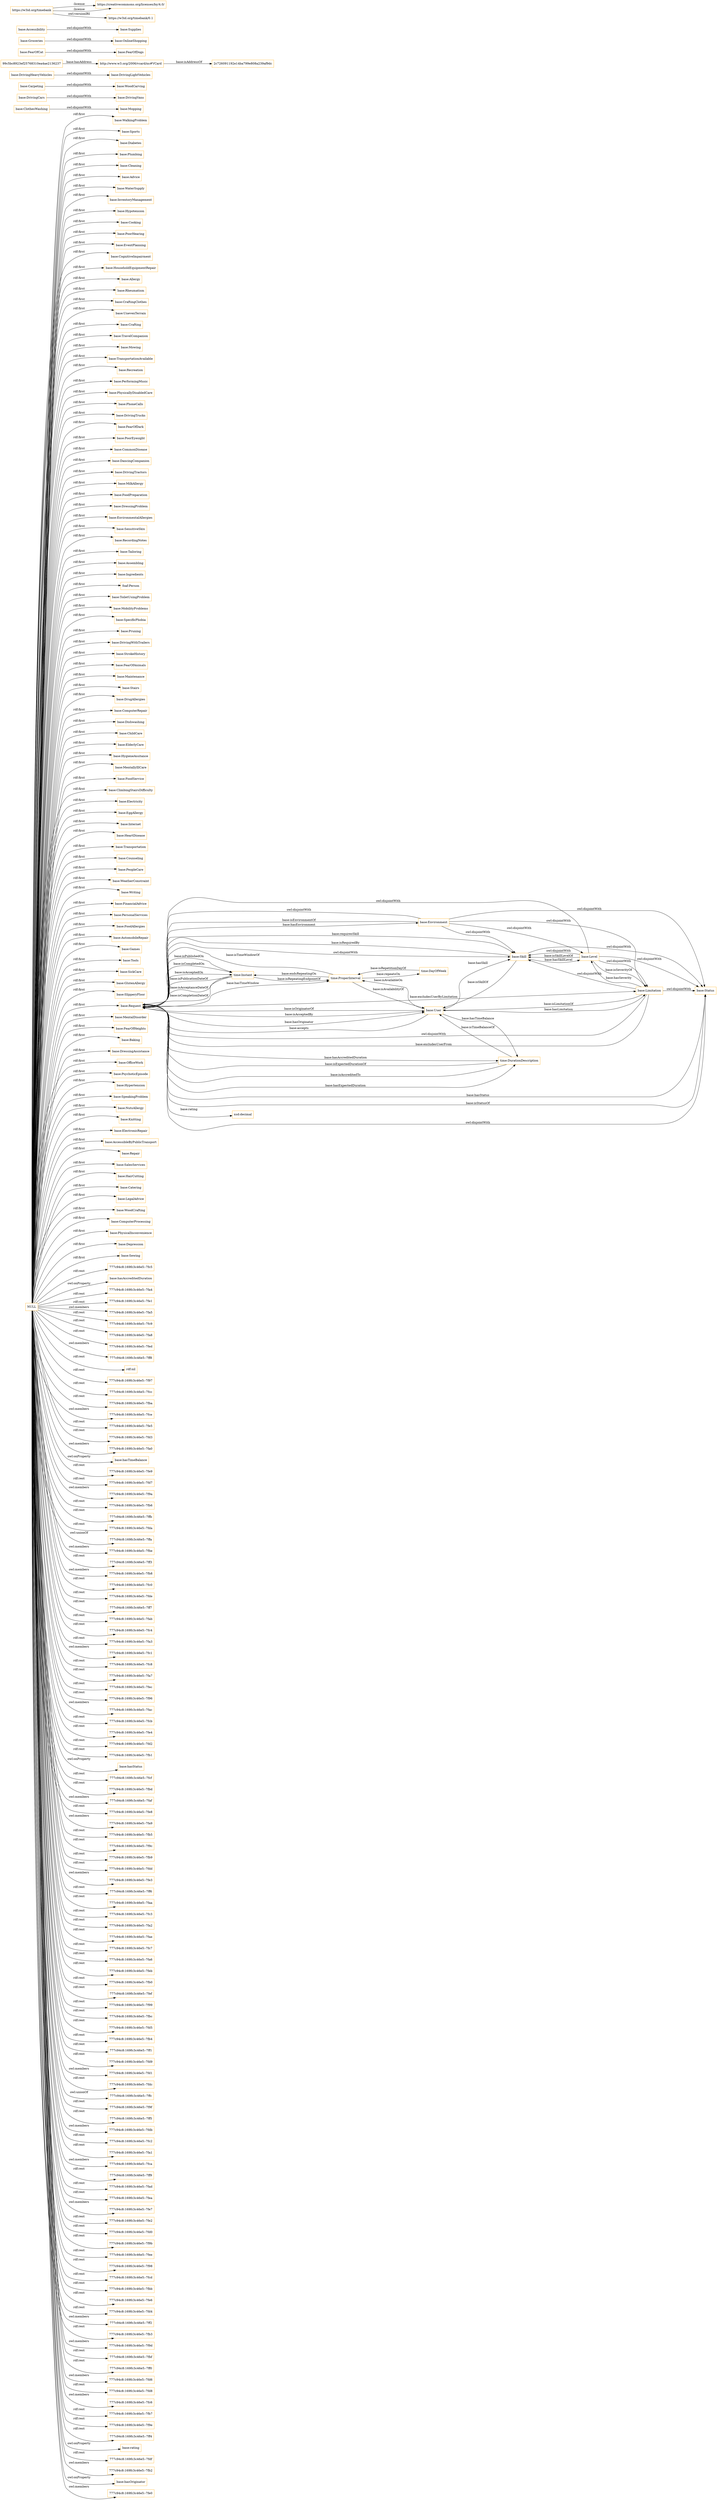 digraph ar2dtool_diagram { 
rankdir=LR;
size="1501"
node [shape = rectangle, color="orange"]; "base:WalkingProblem" "base:Sports" "base:Mopping" "base:Diabetes" "base:Plumbing" "base:Cleaning" "base:Advice" "base:DrivingCars" "base:WaterSupply" "base:InventoryManagement" "base:Hypotension" "base:Cooking" "base:PoorHearing" "base:EventPlanning" "base:CognitiveImpairment" "time:Instant" "base:HouseholdEquipmentRepair" "base:Allergy" "base:Rheumatism" "time:DayOfWeek" "base:CraftingClothes" "base:UnevenTerrain" "base:Crafting" "base:Carpeting" "base:DrivingHeavyVehicles" "time:ProperInterval" "base:TravelCompanion" "base:Mowing" "base:TransportationAvailable" "base:Recreation" "base:PerformingMusic" "base:PhysicallyDisabledCare" "base:PhoneCalls" "base:DrivingTrucks" "base:FearOfDark" "base:PoorEyesight" "base:CommonDisease" "2c726091192e14ba799e808a239af9dc" "base:DancingCompanion" "base:DrivingTractors" "base:FearOfDogs" "base:MilkAllergy" "base:Groceries" "base:FoodPreparation" "base:DressingProblem" "base:EnvironmentalAllergies" "99c5bc8923ef25768310ea4ae2136237" "base:SensitiveSkin" "base:RecordingNotes" "base:Tailoring" "base:Assembling" "base:Level" "base:Ingredients" "foaf:Person" "base:ToiletUsingProblem" "base:Limitation" "base:MobilityProblems" "base:SpecificPhobia" "base:Pruning" "base:DrivingWithTrailers" "base:StrokeHistory" "base:WoodCarving" "base:FearOfAnimals" "base:Maintenance" "base:User" "base:Stairs" "base:DrugAllergies" "base:ComputerRepair" "base:Dishwashing" "base:ChildCare" "base:DrivingVans" "base:ClothesWashing" "base:Accessibility" "base:ElderlyCare" "base:OnlineShopping" "base:HygieneAssitance" "base:MentallyIllCare" "base:Environment" "base:FoodService" "base:ClimbingStairsDifficulty" "base:Electricity" "base:EggAllergy" "base:Internet" "base:HeartDisease" "time:DurationDescription" "base:Transportation" "base:Status" "base:Counseling" "base:PeopleCare" "base:WeatherConstraint" "base:Writing" "base:FinancialAdvice" "base:PersonalServices" "base:FoodAllergies" "base:AutomobileRepair" "base:Games" "base:Tools" "base:SickCare" "http://www.w3.org/2006/vcard/ns#VCard" "base:GlutenAllergy" "base:FearOfCat" "base:SlipperyFloor" "base:Request" "base:MentalDisorder" "base:FearOfHeights" "base:Baking" "base:DrivingLightVehicles" "base:DressingAssistance" "base:OfficeWork" "base:PsychoticEpisode" "base:Hypertension" "base:SpeakingProblem" "base:NutsAllergy" "base:Knitting" "base:ElectronicRepair" "base:AccessibleByPublicTransport" "base:Repair" "base:SalesServices" "base:Skill" "base:Supplies" "base:HairCutting" "base:Catering" "base:LegalAdvice" "base:WoodCrafting" "base:ComputerProcessing" "base:PhysicalInconvenience" "base:Depression" "base:Sewing" ; /*classes style*/
	"base:Groceries" -> "base:OnlineShopping" [ label = "owl:disjointWith" ];
	"base:Limitation" -> "base:Status" [ label = "owl:disjointWith" ];
	"base:Limitation" -> "base:Skill" [ label = "owl:disjointWith" ];
	"base:Limitation" -> "base:Request" [ label = "owl:disjointWith" ];
	"base:Request" -> "base:Status" [ label = "owl:disjointWith" ];
	"base:Request" -> "base:Skill" [ label = "owl:disjointWith" ];
	"base:Carpeting" -> "base:WoodCarving" [ label = "owl:disjointWith" ];
	"base:FearOfCat" -> "base:FearOfDogs" [ label = "owl:disjointWith" ];
	"base:DrivingHeavyVehicles" -> "base:DrivingLightVehicles" [ label = "owl:disjointWith" ];
	"base:Accessibility" -> "base:Supplies" [ label = "owl:disjointWith" ];
	"base:Skill" -> "base:Status" [ label = "owl:disjointWith" ];
	"NULL" -> "777c94c8:169fc3c46e5:-7fc5" [ label = "rdf:rest" ];
	"NULL" -> "base:hasAccreditedDuration" [ label = "owl:onProperty" ];
	"NULL" -> "777c94c8:169fc3c46e5:-7fa4" [ label = "rdf:rest" ];
	"NULL" -> "base:MentallyIllCare" [ label = "rdf:first" ];
	"NULL" -> "777c94c8:169fc3c46e5:-7fe1" [ label = "rdf:rest" ];
	"NULL" -> "777c94c8:169fc3c46e5:-7fa5" [ label = "owl:members" ];
	"NULL" -> "base:FearOfHeights" [ label = "rdf:first" ];
	"NULL" -> "777c94c8:169fc3c46e5:-7fc9" [ label = "rdf:rest" ];
	"NULL" -> "777c94c8:169fc3c46e5:-7fa8" [ label = "rdf:rest" ];
	"NULL" -> "base:DressingAssistance" [ label = "rdf:first" ];
	"NULL" -> "777c94c8:169fc3c46e5:-7fed" [ label = "rdf:rest" ];
	"NULL" -> "base:AutomobileRepair" [ label = "rdf:first" ];
	"NULL" -> "777c94c8:169fc3c46e5:-7ff8" [ label = "owl:members" ];
	"NULL" -> "base:RecordingNotes" [ label = "rdf:first" ];
	"NULL" -> "rdf:nil" [ label = "rdf:rest" ];
	"NULL" -> "777c94c8:169fc3c46e5:-7f97" [ label = "rdf:rest" ];
	"NULL" -> "base:SalesServices" [ label = "rdf:first" ];
	"NULL" -> "777c94c8:169fc3c46e5:-7fcc" [ label = "rdf:rest" ];
	"NULL" -> "base:HygieneAssitance" [ label = "rdf:first" ];
	"NULL" -> "777c94c8:169fc3c46e5:-7fba" [ label = "rdf:rest" ];
	"NULL" -> "777c94c8:169fc3c46e5:-7fce" [ label = "owl:members" ];
	"NULL" -> "777c94c8:169fc3c46e5:-7fe5" [ label = "rdf:rest" ];
	"NULL" -> "base:Pruning" [ label = "rdf:first" ];
	"NULL" -> "777c94c8:169fc3c46e5:-7fd3" [ label = "rdf:rest" ];
	"NULL" -> "base:Tools" [ label = "rdf:first" ];
	"NULL" -> "777c94c8:169fc3c46e5:-7fa0" [ label = "owl:members" ];
	"NULL" -> "base:hasTimeBalance" [ label = "owl:onProperty" ];
	"NULL" -> "base:StrokeHistory" [ label = "rdf:first" ];
	"NULL" -> "777c94c8:169fc3c46e5:-7fe9" [ label = "rdf:rest" ];
	"NULL" -> "777c94c8:169fc3c46e5:-7fd7" [ label = "rdf:rest" ];
	"NULL" -> "base:OfficeWork" [ label = "rdf:first" ];
	"NULL" -> "base:Assembling" [ label = "rdf:first" ];
	"NULL" -> "777c94c8:169fc3c46e5:-7f9a" [ label = "owl:members" ];
	"NULL" -> "base:Sewing" [ label = "rdf:first" ];
	"NULL" -> "777c94c8:169fc3c46e5:-7fb6" [ label = "rdf:rest" ];
	"NULL" -> "777c94c8:169fc3c46e5:-7ffb" [ label = "rdf:rest" ];
	"NULL" -> "777c94c8:169fc3c46e5:-7fda" [ label = "rdf:rest" ];
	"NULL" -> "777c94c8:169fc3c46e5:-7ffa" [ label = "owl:unionOf" ];
	"NULL" -> "base:NutsAllergy" [ label = "rdf:first" ];
	"NULL" -> "777c94c8:169fc3c46e5:-7fbe" [ label = "owl:members" ];
	"NULL" -> "base:DrivingTrucks" [ label = "rdf:first" ];
	"NULL" -> "base:Recreation" [ label = "rdf:first" ];
	"NULL" -> "777c94c8:169fc3c46e5:-7ff3" [ label = "rdf:rest" ];
	"NULL" -> "777c94c8:169fc3c46e5:-7fb8" [ label = "owl:members" ];
	"NULL" -> "base:Electricity" [ label = "rdf:first" ];
	"NULL" -> "777c94c8:169fc3c46e5:-7fc0" [ label = "rdf:rest" ];
	"NULL" -> "base:FoodService" [ label = "rdf:first" ];
	"NULL" -> "base:Games" [ label = "rdf:first" ];
	"NULL" -> "777c94c8:169fc3c46e5:-7fde" [ label = "rdf:rest" ];
	"NULL" -> "base:Sports" [ label = "rdf:first" ];
	"NULL" -> "777c94c8:169fc3c46e5:-7ff7" [ label = "rdf:rest" ];
	"NULL" -> "777c94c8:169fc3c46e5:-7fab" [ label = "rdf:rest" ];
	"NULL" -> "base:AccessibleByPublicTransport" [ label = "rdf:first" ];
	"NULL" -> "base:Cooking" [ label = "rdf:first" ];
	"NULL" -> "base:Transportation" [ label = "rdf:first" ];
	"NULL" -> "777c94c8:169fc3c46e5:-7fc4" [ label = "rdf:rest" ];
	"NULL" -> "777c94c8:169fc3c46e5:-7fa3" [ label = "rdf:rest" ];
	"NULL" -> "base:ClimbingStairsDifficulty" [ label = "rdf:first" ];
	"NULL" -> "base:EnvironmentalAllergies" [ label = "rdf:first" ];
	"NULL" -> "base:FoodPreparation" [ label = "rdf:first" ];
	"NULL" -> "base:SlipperyFloor" [ label = "rdf:first" ];
	"NULL" -> "base:DrivingWithTrailers" [ label = "rdf:first" ];
	"NULL" -> "777c94c8:169fc3c46e5:-7fc1" [ label = "owl:members" ];
	"NULL" -> "777c94c8:169fc3c46e5:-7fc8" [ label = "rdf:rest" ];
	"NULL" -> "base:Diabetes" [ label = "rdf:first" ];
	"NULL" -> "777c94c8:169fc3c46e5:-7fa7" [ label = "rdf:rest" ];
	"NULL" -> "777c94c8:169fc3c46e5:-7fec" [ label = "rdf:rest" ];
	"NULL" -> "777c94c8:169fc3c46e5:-7f96" [ label = "rdf:rest" ];
	"NULL" -> "base:Plumbing" [ label = "rdf:first" ];
	"NULL" -> "777c94c8:169fc3c46e5:-7fac" [ label = "owl:members" ];
	"NULL" -> "777c94c8:169fc3c46e5:-7fcb" [ label = "rdf:rest" ];
	"NULL" -> "777c94c8:169fc3c46e5:-7fe4" [ label = "rdf:rest" ];
	"NULL" -> "777c94c8:169fc3c46e5:-7fd2" [ label = "rdf:rest" ];
	"NULL" -> "base:MobilityProblems" [ label = "rdf:first" ];
	"NULL" -> "777c94c8:169fc3c46e5:-7fb1" [ label = "rdf:rest" ];
	"NULL" -> "base:SpecificPhobia" [ label = "rdf:first" ];
	"NULL" -> "base:hasStatus" [ label = "owl:onProperty" ];
	"NULL" -> "base:Knitting" [ label = "rdf:first" ];
	"NULL" -> "777c94c8:169fc3c46e5:-7fcf" [ label = "rdf:rest" ];
	"NULL" -> "base:ElderlyCare" [ label = "rdf:first" ];
	"NULL" -> "777c94c8:169fc3c46e5:-7fbd" [ label = "rdf:rest" ];
	"NULL" -> "777c94c8:169fc3c46e5:-7faf" [ label = "owl:members" ];
	"NULL" -> "base:Rheumatism" [ label = "rdf:first" ];
	"NULL" -> "777c94c8:169fc3c46e5:-7fe8" [ label = "rdf:rest" ];
	"NULL" -> "base:Ingredients" [ label = "rdf:first" ];
	"NULL" -> "777c94c8:169fc3c46e5:-7fa9" [ label = "owl:members" ];
	"NULL" -> "777c94c8:169fc3c46e5:-7fb5" [ label = "rdf:rest" ];
	"NULL" -> "base:WaterSupply" [ label = "rdf:first" ];
	"NULL" -> "base:Maintenance" [ label = "rdf:first" ];
	"NULL" -> "777c94c8:169fc3c46e5:-7f9c" [ label = "rdf:rest" ];
	"NULL" -> "base:Allergy" [ label = "rdf:first" ];
	"NULL" -> "base:SpeakingProblem" [ label = "rdf:first" ];
	"NULL" -> "base:DressingProblem" [ label = "rdf:first" ];
	"NULL" -> "777c94c8:169fc3c46e5:-7fb9" [ label = "rdf:rest" ];
	"NULL" -> "777c94c8:169fc3c46e5:-7fdd" [ label = "rdf:rest" ];
	"NULL" -> "777c94c8:169fc3c46e5:-7fe3" [ label = "owl:members" ];
	"NULL" -> "777c94c8:169fc3c46e5:-7ff6" [ label = "rdf:rest" ];
	"NULL" -> "base:PoorEyesight" [ label = "rdf:first" ];
	"NULL" -> "777c94c8:169fc3c46e5:-7faa" [ label = "rdf:rest" ];
	"NULL" -> "base:WeatherConstraint" [ label = "rdf:first" ];
	"NULL" -> "base:EventPlanning" [ label = "rdf:first" ];
	"NULL" -> "base:DrivingTractors" [ label = "rdf:first" ];
	"NULL" -> "base:HeartDisease" [ label = "rdf:first" ];
	"NULL" -> "777c94c8:169fc3c46e5:-7fc3" [ label = "rdf:rest" ];
	"NULL" -> "777c94c8:169fc3c46e5:-7fa2" [ label = "rdf:rest" ];
	"NULL" -> "base:LegalAdvice" [ label = "rdf:first" ];
	"NULL" -> "base:Writing" [ label = "rdf:first" ];
	"NULL" -> "base:CognitiveImpairment" [ label = "rdf:first" ];
	"NULL" -> "base:FearOfAnimals" [ label = "rdf:first" ];
	"NULL" -> "base:TransportationAvailable" [ label = "rdf:first" ];
	"NULL" -> "777c94c8:169fc3c46e5:-7fae" [ label = "rdf:rest" ];
	"NULL" -> "base:MilkAllergy" [ label = "rdf:first" ];
	"NULL" -> "777c94c8:169fc3c46e5:-7fc7" [ label = "rdf:rest" ];
	"NULL" -> "777c94c8:169fc3c46e5:-7fa6" [ label = "rdf:rest" ];
	"NULL" -> "base:ChildCare" [ label = "rdf:first" ];
	"NULL" -> "777c94c8:169fc3c46e5:-7feb" [ label = "rdf:rest" ];
	"NULL" -> "base:ElectronicRepair" [ label = "rdf:first" ];
	"NULL" -> "base:Depression" [ label = "rdf:first" ];
	"NULL" -> "base:Dishwashing" [ label = "rdf:first" ];
	"NULL" -> "777c94c8:169fc3c46e5:-7fb0" [ label = "rdf:rest" ];
	"NULL" -> "777c94c8:169fc3c46e5:-7fef" [ label = "rdf:rest" ];
	"NULL" -> "base:PhysicalInconvenience" [ label = "rdf:first" ];
	"NULL" -> "777c94c8:169fc3c46e5:-7f99" [ label = "rdf:rest" ];
	"NULL" -> "base:PoorHearing" [ label = "rdf:first" ];
	"NULL" -> "base:InventoryManagement" [ label = "rdf:first" ];
	"NULL" -> "base:ToiletUsingProblem" [ label = "rdf:first" ];
	"NULL" -> "777c94c8:169fc3c46e5:-7fbc" [ label = "rdf:rest" ];
	"NULL" -> "base:Advice" [ label = "rdf:first" ];
	"NULL" -> "777c94c8:169fc3c46e5:-7fd5" [ label = "rdf:rest" ];
	"NULL" -> "base:Stairs" [ label = "rdf:first" ];
	"NULL" -> "777c94c8:169fc3c46e5:-7fb4" [ label = "rdf:rest" ];
	"NULL" -> "777c94c8:169fc3c46e5:-7ff1" [ label = "rdf:rest" ];
	"NULL" -> "base:Hypertension" [ label = "rdf:first" ];
	"NULL" -> "777c94c8:169fc3c46e5:-7fd9" [ label = "rdf:rest" ];
	"NULL" -> "777c94c8:169fc3c46e5:-7fd1" [ label = "owl:members" ];
	"NULL" -> "base:TravelCompanion" [ label = "rdf:first" ];
	"NULL" -> "777c94c8:169fc3c46e5:-7fdc" [ label = "rdf:rest" ];
	"NULL" -> "777c94c8:169fc3c46e5:-7ffc" [ label = "owl:unionOf" ];
	"NULL" -> "base:Counseling" [ label = "rdf:first" ];
	"NULL" -> "base:PerformingMusic" [ label = "rdf:first" ];
	"NULL" -> "777c94c8:169fc3c46e5:-7f9f" [ label = "rdf:rest" ];
	"NULL" -> "777c94c8:169fc3c46e5:-7ff5" [ label = "rdf:rest" ];
	"NULL" -> "base:PeopleCare" [ label = "rdf:first" ];
	"NULL" -> "base:Hypotension" [ label = "rdf:first" ];
	"NULL" -> "777c94c8:169fc3c46e5:-7fdb" [ label = "owl:members" ];
	"NULL" -> "base:MentalDisorder" [ label = "rdf:first" ];
	"NULL" -> "base:EggAllergy" [ label = "rdf:first" ];
	"NULL" -> "777c94c8:169fc3c46e5:-7fc2" [ label = "rdf:rest" ];
	"NULL" -> "base:WoodCrafting" [ label = "rdf:first" ];
	"NULL" -> "base:ComputerProcessing" [ label = "rdf:first" ];
	"NULL" -> "777c94c8:169fc3c46e5:-7fa1" [ label = "rdf:rest" ];
	"NULL" -> "base:FearOfDark" [ label = "rdf:first" ];
	"NULL" -> "base:UnevenTerrain" [ label = "rdf:first" ];
	"NULL" -> "777c94c8:169fc3c46e5:-7fca" [ label = "owl:members" ];
	"NULL" -> "777c94c8:169fc3c46e5:-7ff9" [ label = "rdf:rest" ];
	"NULL" -> "777c94c8:169fc3c46e5:-7fad" [ label = "rdf:rest" ];
	"NULL" -> "base:DrugAllergies" [ label = "rdf:first" ];
	"NULL" -> "base:FoodAllergies" [ label = "rdf:first" ];
	"NULL" -> "foaf:Person" [ label = "rdf:first" ];
	"NULL" -> "base:Baking" [ label = "rdf:first" ];
	"NULL" -> "base:SensitiveSkin" [ label = "rdf:first" ];
	"NULL" -> "base:Tailoring" [ label = "rdf:first" ];
	"NULL" -> "base:SickCare" [ label = "rdf:first" ];
	"NULL" -> "777c94c8:169fc3c46e5:-7fea" [ label = "rdf:rest" ];
	"NULL" -> "base:DancingCompanion" [ label = "rdf:first" ];
	"NULL" -> "777c94c8:169fc3c46e5:-7fe7" [ label = "owl:members" ];
	"NULL" -> "base:Request" [ label = "rdf:first" ];
	"NULL" -> "base:HairCutting" [ label = "rdf:first" ];
	"NULL" -> "777c94c8:169fc3c46e5:-7fe2" [ label = "rdf:rest" ];
	"NULL" -> "base:FinancialAdvice" [ label = "rdf:first" ];
	"NULL" -> "777c94c8:169fc3c46e5:-7fd0" [ label = "rdf:rest" ];
	"NULL" -> "777c94c8:169fc3c46e5:-7f9b" [ label = "rdf:rest" ];
	"NULL" -> "777c94c8:169fc3c46e5:-7fee" [ label = "rdf:rest" ];
	"NULL" -> "base:CraftingClothes" [ label = "rdf:first" ];
	"NULL" -> "777c94c8:169fc3c46e5:-7f98" [ label = "rdf:rest" ];
	"NULL" -> "777c94c8:169fc3c46e5:-7fcd" [ label = "rdf:rest" ];
	"NULL" -> "777c94c8:169fc3c46e5:-7fbb" [ label = "rdf:rest" ];
	"NULL" -> "777c94c8:169fc3c46e5:-7fe6" [ label = "rdf:rest" ];
	"NULL" -> "base:Internet" [ label = "rdf:first" ];
	"NULL" -> "777c94c8:169fc3c46e5:-7fd4" [ label = "rdf:rest" ];
	"NULL" -> "base:GlutenAllergy" [ label = "rdf:first" ];
	"NULL" -> "777c94c8:169fc3c46e5:-7ff2" [ label = "owl:members" ];
	"NULL" -> "777c94c8:169fc3c46e5:-7fb3" [ label = "rdf:rest" ];
	"NULL" -> "777c94c8:169fc3c46e5:-7f9d" [ label = "owl:members" ];
	"NULL" -> "base:PhysicallyDisabledCare" [ label = "rdf:first" ];
	"NULL" -> "base:PsychoticEpisode" [ label = "rdf:first" ];
	"NULL" -> "base:Mowing" [ label = "rdf:first" ];
	"NULL" -> "777c94c8:169fc3c46e5:-7fbf" [ label = "rdf:rest" ];
	"NULL" -> "777c94c8:169fc3c46e5:-7ff0" [ label = "rdf:rest" ];
	"NULL" -> "777c94c8:169fc3c46e5:-7fd6" [ label = "owl:members" ];
	"NULL" -> "777c94c8:169fc3c46e5:-7fd8" [ label = "rdf:rest" ];
	"NULL" -> "777c94c8:169fc3c46e5:-7fc6" [ label = "owl:members" ];
	"NULL" -> "base:Crafting" [ label = "rdf:first" ];
	"NULL" -> "777c94c8:169fc3c46e5:-7fb7" [ label = "rdf:rest" ];
	"NULL" -> "777c94c8:169fc3c46e5:-7f9e" [ label = "rdf:rest" ];
	"NULL" -> "base:Cleaning" [ label = "rdf:first" ];
	"NULL" -> "777c94c8:169fc3c46e5:-7ff4" [ label = "rdf:rest" ];
	"NULL" -> "base:CommonDisease" [ label = "rdf:first" ];
	"NULL" -> "base:WalkingProblem" [ label = "rdf:first" ];
	"NULL" -> "base:Repair" [ label = "rdf:first" ];
	"NULL" -> "base:PersonalServices" [ label = "rdf:first" ];
	"NULL" -> "base:ComputerRepair" [ label = "rdf:first" ];
	"NULL" -> "base:rating" [ label = "owl:onProperty" ];
	"NULL" -> "777c94c8:169fc3c46e5:-7fdf" [ label = "rdf:rest" ];
	"NULL" -> "777c94c8:169fc3c46e5:-7fb2" [ label = "owl:members" ];
	"NULL" -> "base:hasOriginator" [ label = "owl:onProperty" ];
	"NULL" -> "base:PhoneCalls" [ label = "rdf:first" ];
	"NULL" -> "777c94c8:169fc3c46e5:-7fe0" [ label = "owl:members" ];
	"NULL" -> "base:HouseholdEquipmentRepair" [ label = "rdf:first" ];
	"NULL" -> "base:Catering" [ label = "rdf:first" ];
	"base:DrivingCars" -> "base:DrivingVans" [ label = "owl:disjointWith" ];
	"https://w3id.org/timebank" -> "https://creativecommons.org/licenses/by/4.0/" [ label = ":license" ];
	"https://w3id.org/timebank" -> "https://w3id.org/timebank/0.1" [ label = "owl:versionIRI" ];
	"https://w3id.org/timebank" -> "https://creativecommons.org/licenses/by/4.0/" [ label = ":license" ];
	"base:Level" -> "base:Status" [ label = "owl:disjointWith" ];
	"base:Level" -> "base:Skill" [ label = "owl:disjointWith" ];
	"base:Level" -> "base:Request" [ label = "owl:disjointWith" ];
	"base:Level" -> "base:Limitation" [ label = "owl:disjointWith" ];
	"base:ClothesWashing" -> "base:Mopping" [ label = "owl:disjointWith" ];
	"base:Environment" -> "base:Status" [ label = "owl:disjointWith" ];
	"base:Environment" -> "base:Skill" [ label = "owl:disjointWith" ];
	"base:Environment" -> "base:Request" [ label = "owl:disjointWith" ];
	"base:Environment" -> "base:Limitation" [ label = "owl:disjointWith" ];
	"base:Environment" -> "base:Level" [ label = "owl:disjointWith" ];
	"time:Instant" -> "base:Request" [ label = "base:isPublicationDateOf" ];
	"base:Level" -> "base:Limitation" [ label = "base:isSeverityOf" ];
	"time:ProperInterval" -> "time:Instant" [ label = "base:endsRepeatingOn" ];
	"time:ProperInterval" -> "base:Request" [ label = "base:isTimeWindowOf" ];
	"base:Request" -> "time:Instant" [ label = "base:isPublishedOn" ];
	"base:Request" -> "time:ProperInterval" [ label = "base:hasTimeWindow" ];
	"base:Skill" -> "base:User" [ label = "base:isSkillOf" ];
	"time:Instant" -> "time:ProperInterval" [ label = "base:isRepeatingEndpointOf" ];
	"base:Request" -> "time:Instant" [ label = "base:isCompletedOn" ];
	"base:Request" -> "base:Environment" [ label = "base:hasEnvironment" ];
	"base:Request" -> "xsd:decimal" [ label = "base:rating" ];
	"base:Level" -> "base:Skill" [ label = "base:isSkillLevelOf" ];
	"base:User" -> "base:Skill" [ label = "base:hasSkill" ];
	"base:Request" -> "time:DurationDescription" [ label = "base:hasAccreditedDuration" ];
	"base:User" -> "base:Request" [ label = "base:accepts" ];
	"time:Instant" -> "base:Request" [ label = "base:isAcceptanceDateOf" ];
	"base:Limitation" -> "base:User" [ label = "base:isLimitationOf" ];
	"http://www.w3.org/2006/vcard/ns#VCard" -> "2c726091192e14ba799e808a239af9dc" [ label = "base:isAddressOf" ];
	"base:User" -> "time:DurationDescription" [ label = "base:hasTimeBalance" ];
	"base:User" -> "base:Request" [ label = "base:isOriginatorOf" ];
	"time:DurationDescription" -> "base:User" [ label = "base:isTimeBalanceOf" ];
	"base:Request" -> "base:Skill" [ label = "base:requiresSkill" ];
	"time:DurationDescription" -> "base:Request" [ label = "base:isExpectedDurationOf" ];
	"time:DayOfWeek" -> "time:ProperInterval" [ label = "base:isRepetitionDayOf" ];
	"base:Request" -> "base:Limitation" [ label = "base:excludesUserByLimitation" ];
	"base:Environment" -> "base:Request" [ label = "base:isEnvironmentOf" ];
	"base:Limitation" -> "base:Level" [ label = "base:hasSeverity" ];
	"base:Status" -> "base:Request" [ label = "base:isStatusOf" ];
	"base:Request" -> "base:User" [ label = "base:isAcceptedBy" ];
	"base:Request" -> "base:Status" [ label = "base:hasStatus" ];
	"time:ProperInterval" -> "base:User" [ label = "base:isAvailabilityOf" ];
	"time:ProperInterval" -> "time:DayOfWeek" [ label = "base:repeatsOn" ];
	"base:Limitation" -> "base:Request" [ label = "base:excludesUserFrom" ];
	"base:Request" -> "time:Instant" [ label = "base:isAcceptedOn" ];
	"base:Skill" -> "base:Request" [ label = "base:isRequiredBy" ];
	"base:User" -> "time:ProperInterval" [ label = "base:isAvailableOn" ];
	"base:Request" -> "time:DurationDescription" [ label = "base:hasExpectedDuration" ];
	"base:User" -> "base:Limitation" [ label = "base:hasLimitation" ];
	"time:Instant" -> "base:Request" [ label = "base:isCompletionDateOf" ];
	"99c5bc8923ef25768310ea4ae2136237" -> "http://www.w3.org/2006/vcard/ns#VCard" [ label = "base:hasAddress" ];
	"base:Request" -> "base:User" [ label = "base:hasOriginator" ];
	"time:DurationDescription" -> "base:Request" [ label = "base:isAccreditedTo" ];
	"base:Skill" -> "base:Level" [ label = "base:hasSkillLevel" ];

}
